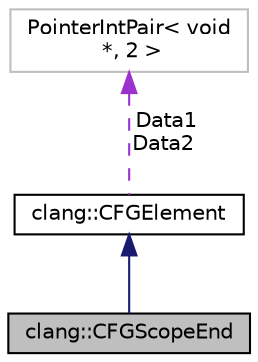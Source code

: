 digraph "clang::CFGScopeEnd"
{
 // LATEX_PDF_SIZE
  bgcolor="transparent";
  edge [fontname="Helvetica",fontsize="10",labelfontname="Helvetica",labelfontsize="10"];
  node [fontname="Helvetica",fontsize="10",shape=record];
  Node1 [label="clang::CFGScopeEnd",height=0.2,width=0.4,color="black", fillcolor="grey75", style="filled", fontcolor="black",tooltip="Represents end of a scope implicitly generated by the compiler after the last Stmt in a CompoundStmt'..."];
  Node2 -> Node1 [dir="back",color="midnightblue",fontsize="10",style="solid",fontname="Helvetica"];
  Node2 [label="clang::CFGElement",height=0.2,width=0.4,color="black",URL="$classclang_1_1CFGElement.html",tooltip="Represents a top-level expression in a basic block."];
  Node3 -> Node2 [dir="back",color="darkorchid3",fontsize="10",style="dashed",label=" Data1\nData2" ,fontname="Helvetica"];
  Node3 [label="PointerIntPair\< void\l *, 2 \>",height=0.2,width=0.4,color="grey75",tooltip=" "];
}
